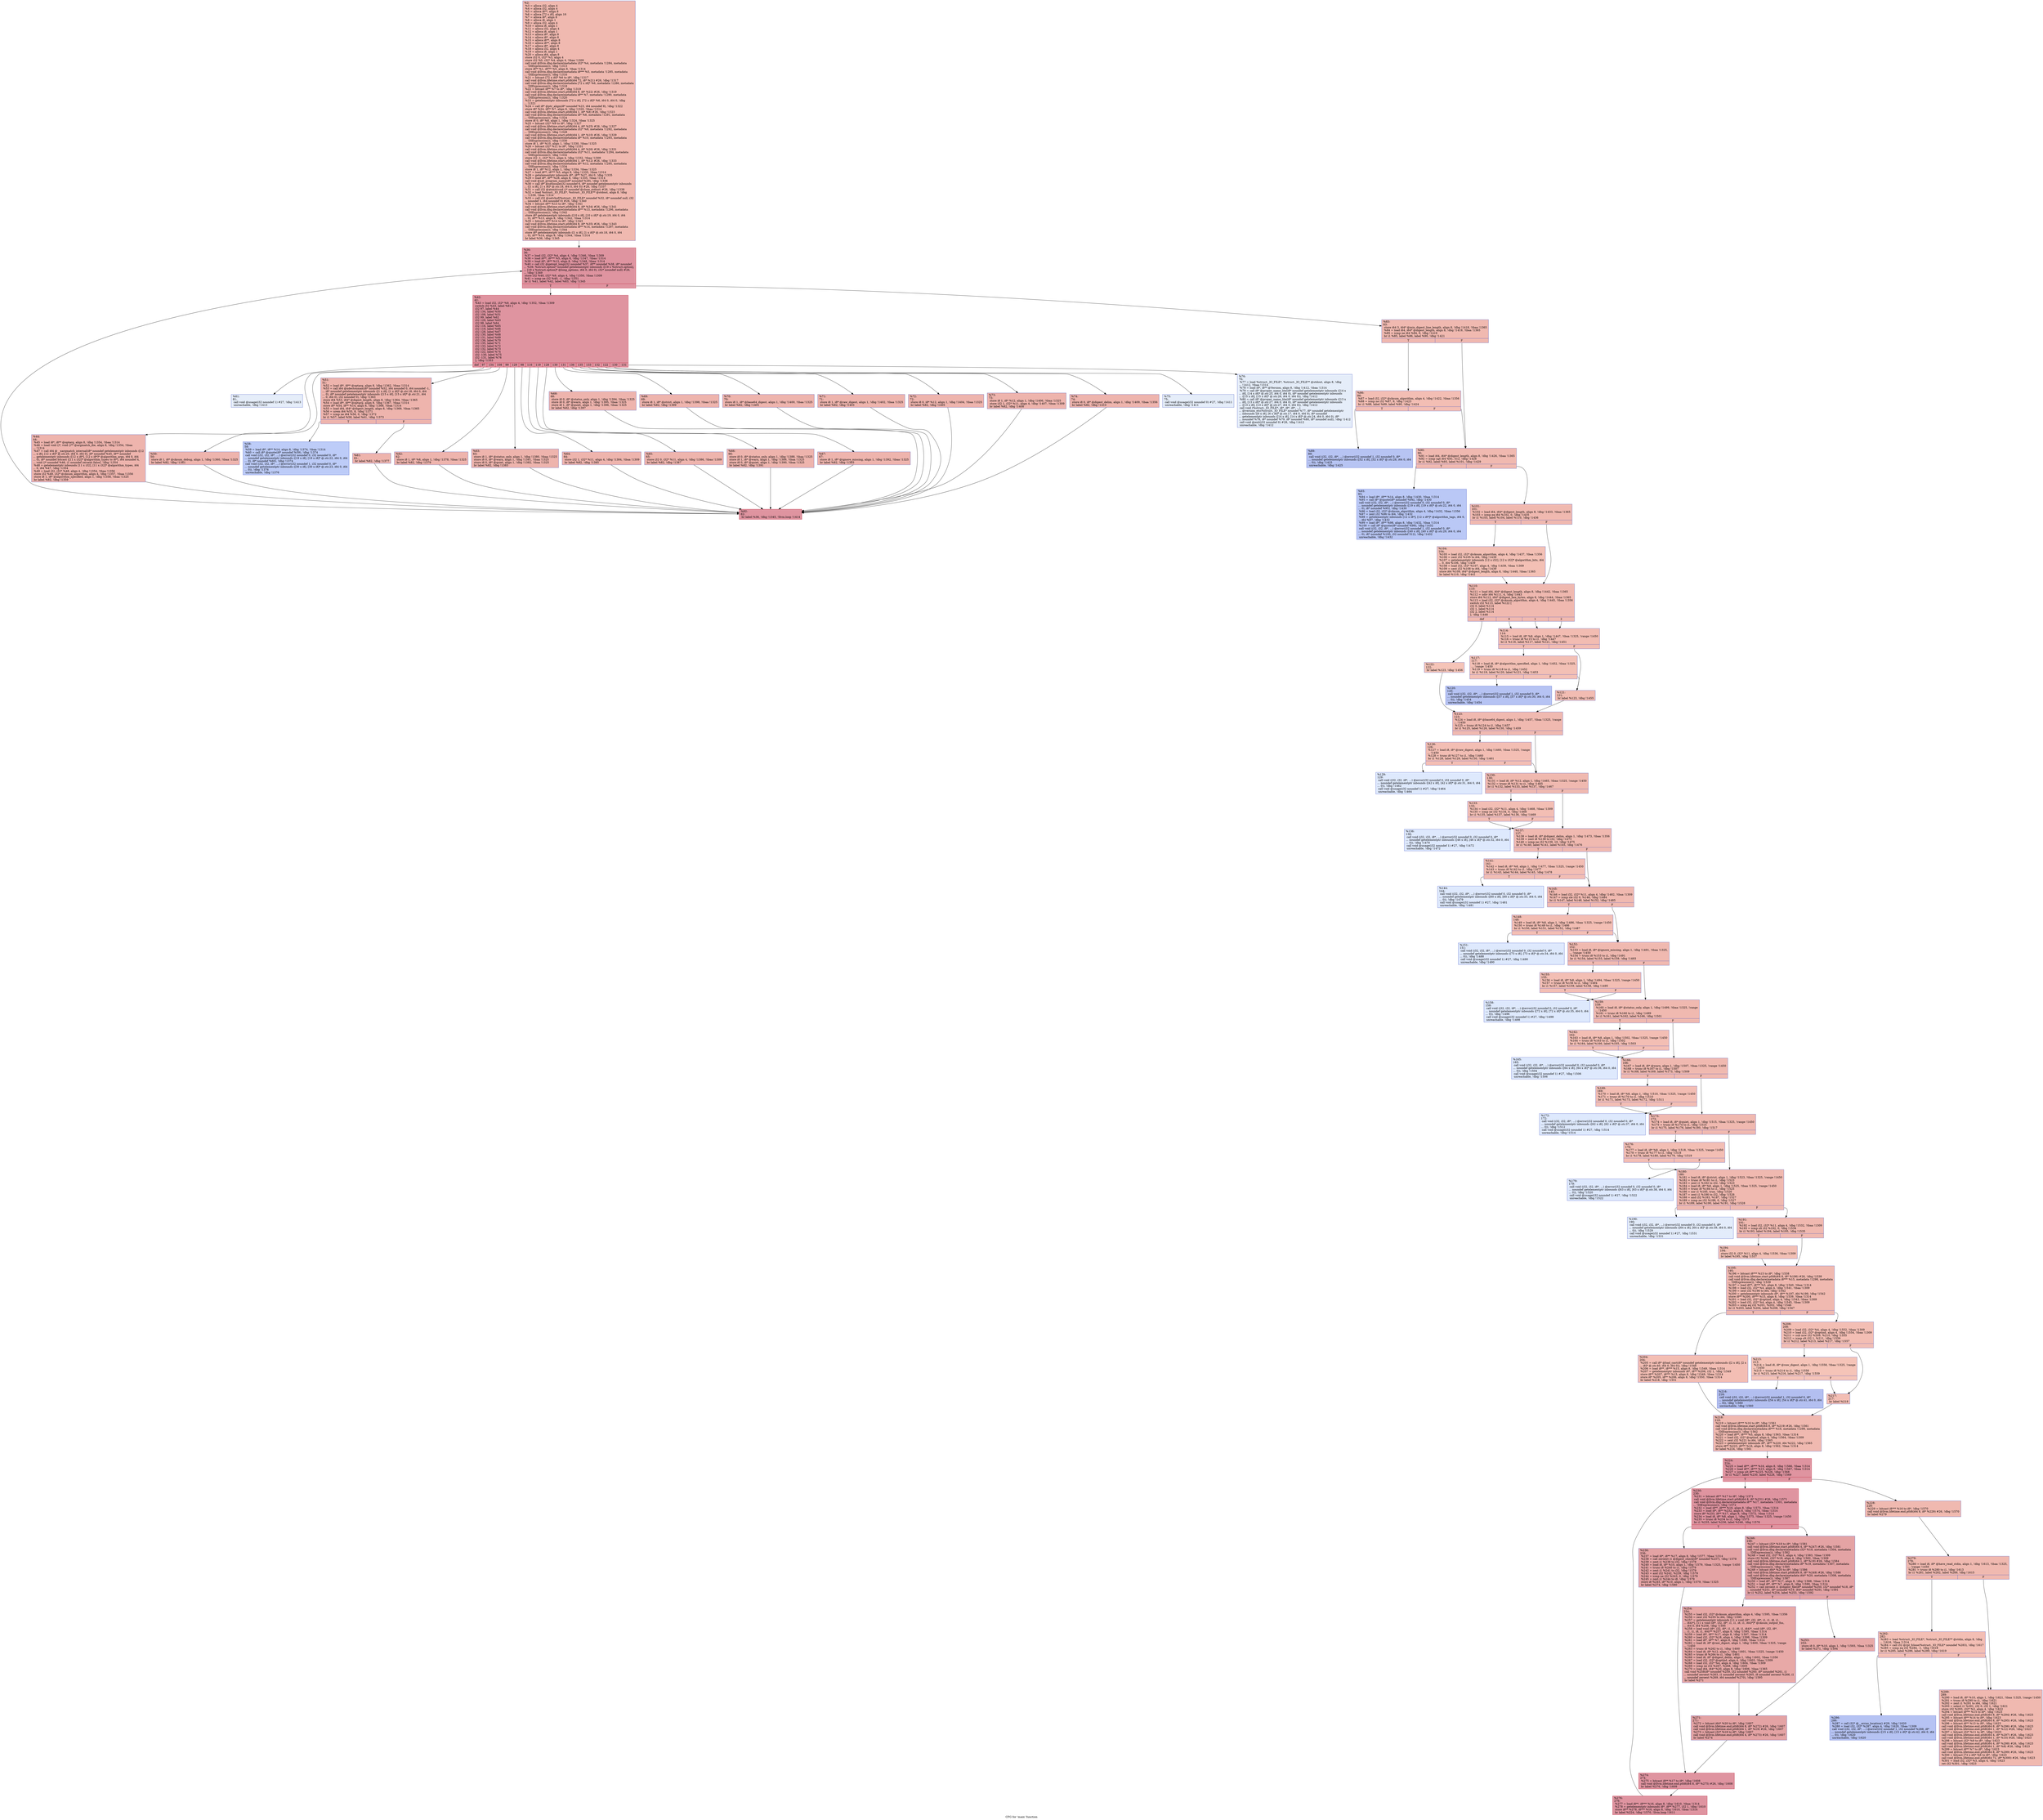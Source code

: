 digraph "CFG for 'main' function" {
	label="CFG for 'main' function";

	Node0x1dcd7b0 [shape=record,color="#3d50c3ff", style=filled, fillcolor="#de614d70",label="{%2:\l  %3 = alloca i32, align 4\l  %4 = alloca i32, align 4\l  %5 = alloca i8**, align 8\l  %6 = alloca [72 x i8], align 16\l  %7 = alloca i8*, align 8\l  %8 = alloca i8, align 1\l  %9 = alloca i32, align 4\l  %10 = alloca i8, align 1\l  %11 = alloca i32, align 4\l  %12 = alloca i8, align 1\l  %13 = alloca i8*, align 8\l  %14 = alloca i8*, align 8\l  %15 = alloca i8**, align 8\l  %16 = alloca i8**, align 8\l  %17 = alloca i8*, align 8\l  %18 = alloca i32, align 4\l  %19 = alloca i8, align 1\l  %20 = alloca i64, align 8\l  store i32 0, i32* %3, align 4\l  store i32 %0, i32* %4, align 4, !tbaa !1309\l  call void @llvm.dbg.declare(metadata i32* %4, metadata !1284, metadata\l... !DIExpression()), !dbg !1313\l  store i8** %1, i8*** %5, align 8, !tbaa !1314\l  call void @llvm.dbg.declare(metadata i8*** %5, metadata !1285, metadata\l... !DIExpression()), !dbg !1316\l  %21 = bitcast [72 x i8]* %6 to i8*, !dbg !1317\l  call void @llvm.lifetime.start.p0i8(i64 72, i8* %21) #26, !dbg !1317\l  call void @llvm.dbg.declare(metadata [72 x i8]* %6, metadata !1286, metadata\l... !DIExpression()), !dbg !1318\l  %22 = bitcast i8** %7 to i8*, !dbg !1319\l  call void @llvm.lifetime.start.p0i8(i64 8, i8* %22) #26, !dbg !1319\l  call void @llvm.dbg.declare(metadata i8** %7, metadata !1290, metadata\l... !DIExpression()), !dbg !1320\l  %23 = getelementptr inbounds [72 x i8], [72 x i8]* %6, i64 0, i64 0, !dbg\l... !1321\l  %24 = call i8* @ptr_align(i8* noundef %23, i64 noundef 8), !dbg !1322\l  store i8* %24, i8** %7, align 8, !dbg !1320, !tbaa !1314\l  call void @llvm.lifetime.start.p0i8(i64 1, i8* %8) #26, !dbg !1323\l  call void @llvm.dbg.declare(metadata i8* %8, metadata !1291, metadata\l... !DIExpression()), !dbg !1324\l  store i8 0, i8* %8, align 1, !dbg !1324, !tbaa !1325\l  %25 = bitcast i32* %9 to i8*, !dbg !1327\l  call void @llvm.lifetime.start.p0i8(i64 4, i8* %25) #26, !dbg !1327\l  call void @llvm.dbg.declare(metadata i32* %9, metadata !1292, metadata\l... !DIExpression()), !dbg !1328\l  call void @llvm.lifetime.start.p0i8(i64 1, i8* %10) #26, !dbg !1329\l  call void @llvm.dbg.declare(metadata i8* %10, metadata !1293, metadata\l... !DIExpression()), !dbg !1330\l  store i8 1, i8* %10, align 1, !dbg !1330, !tbaa !1325\l  %26 = bitcast i32* %11 to i8*, !dbg !1331\l  call void @llvm.lifetime.start.p0i8(i64 4, i8* %26) #26, !dbg !1331\l  call void @llvm.dbg.declare(metadata i32* %11, metadata !1294, metadata\l... !DIExpression()), !dbg !1332\l  store i32 -1, i32* %11, align 4, !dbg !1332, !tbaa !1309\l  call void @llvm.lifetime.start.p0i8(i64 1, i8* %12) #26, !dbg !1333\l  call void @llvm.dbg.declare(metadata i8* %12, metadata !1295, metadata\l... !DIExpression()), !dbg !1334\l  store i8 1, i8* %12, align 1, !dbg !1334, !tbaa !1325\l  %27 = load i8**, i8*** %5, align 8, !dbg !1335, !tbaa !1314\l  %28 = getelementptr inbounds i8*, i8** %27, i64 0, !dbg !1335\l  %29 = load i8*, i8** %28, align 8, !dbg !1335, !tbaa !1314\l  call void @set_program_name(i8* noundef %29), !dbg !1336\l  %30 = call i8* @setlocale(i32 noundef 6, i8* noundef getelementptr inbounds\l... ([1 x i8], [1 x i8]* @.str.18, i64 0, i64 0)) #26, !dbg !1337\l  %31 = call i32 @atexit(void ()* noundef @close_stdout) #26, !dbg !1338\l  %32 = load %struct._IO_FILE*, %struct._IO_FILE** @stdout, align 8, !dbg\l... !1339, !tbaa !1314\l  %33 = call i32 @setvbuf(%struct._IO_FILE* noundef %32, i8* noundef null, i32\l... noundef 1, i64 noundef 0) #26, !dbg !1340\l  %34 = bitcast i8** %13 to i8*, !dbg !1341\l  call void @llvm.lifetime.start.p0i8(i64 8, i8* %34) #26, !dbg !1341\l  call void @llvm.dbg.declare(metadata i8** %13, metadata !1296, metadata\l... !DIExpression()), !dbg !1342\l  store i8* getelementptr inbounds ([10 x i8], [10 x i8]* @.str.19, i64 0, i64\l... 0), i8** %13, align 8, !dbg !1342, !tbaa !1314\l  %35 = bitcast i8** %14 to i8*, !dbg !1343\l  call void @llvm.lifetime.start.p0i8(i64 8, i8* %35) #26, !dbg !1343\l  call void @llvm.dbg.declare(metadata i8** %14, metadata !1297, metadata\l... !DIExpression()), !dbg !1344\l  store i8* getelementptr inbounds ([1 x i8], [1 x i8]* @.str.18, i64 0, i64\l... 0), i8** %14, align 8, !dbg !1344, !tbaa !1314\l  br label %36, !dbg !1345\l}"];
	Node0x1dcd7b0 -> Node0x1dcdac0;
	Node0x1dcdac0 [shape=record,color="#b70d28ff", style=filled, fillcolor="#b70d2870",label="{%36:\l36:                                               \l  %37 = load i32, i32* %4, align 4, !dbg !1346, !tbaa !1309\l  %38 = load i8**, i8*** %5, align 8, !dbg !1347, !tbaa !1314\l  %39 = load i8*, i8** %13, align 8, !dbg !1348, !tbaa !1314\l  %40 = call i32 @getopt_long(i32 noundef %37, i8** noundef %38, i8* noundef\l... %39, %struct.option* noundef getelementptr inbounds ([19 x %struct.option],\l... [19 x %struct.option]* @long_options, i64 0, i64 0), i32* noundef null) #26,\l... !dbg !1349\l  store i32 %40, i32* %9, align 4, !dbg !1350, !tbaa !1309\l  %41 = icmp ne i32 %40, -1, !dbg !1351\l  br i1 %41, label %42, label %83, !dbg !1345\l|{<s0>T|<s1>F}}"];
	Node0x1dcdac0:s0 -> Node0x1dcdb10;
	Node0x1dcdac0:s1 -> Node0x1dce240;
	Node0x1dcdb10 [shape=record,color="#b70d28ff", style=filled, fillcolor="#b70d2870",label="{%42:\l42:                                               \l  %43 = load i32, i32* %9, align 4, !dbg !1352, !tbaa !1309\l  switch i32 %43, label %81 [\l    i32 97, label %44\l    i32 134, label %50\l    i32 108, label %51\l    i32 99, label %62\l    i32 129, label %63\l    i32 98, label %64\l    i32 116, label %65\l    i32 119, label %66\l    i32 128, label %67\l    i32 130, label %68\l    i32 131, label %69\l    i32 136, label %70\l    i32 135, label %71\l    i32 133, label %72\l    i32 132, label %73\l    i32 122, label %74\l    i32 -130, label %75\l    i32 -131, label %76\l  ], !dbg !1353\l|{<s0>def|<s1>97|<s2>134|<s3>108|<s4>99|<s5>129|<s6>98|<s7>116|<s8>119|<s9>128|<s10>130|<s11>131|<s12>136|<s13>135|<s14>133|<s15>132|<s16>122|<s17>-130|<s18>-131}}"];
	Node0x1dcdb10:s0 -> Node0x1dce1a0;
	Node0x1dcdb10:s1 -> Node0x1dcdb60;
	Node0x1dcdb10:s2 -> Node0x1dcdbb0;
	Node0x1dcdb10:s3 -> Node0x1dcdc00;
	Node0x1dcdb10:s4 -> Node0x1dcdcf0;
	Node0x1dcdb10:s5 -> Node0x1dcdd40;
	Node0x1dcdb10:s6 -> Node0x1dcdd90;
	Node0x1dcdb10:s7 -> Node0x1dcdde0;
	Node0x1dcdb10:s8 -> Node0x1dcde30;
	Node0x1dcdb10:s9 -> Node0x1dcde80;
	Node0x1dcdb10:s10 -> Node0x1dcded0;
	Node0x1dcdb10:s11 -> Node0x1dcdf20;
	Node0x1dcdb10:s12 -> Node0x1dcdf70;
	Node0x1dcdb10:s13 -> Node0x1dcdfc0;
	Node0x1dcdb10:s14 -> Node0x1dce010;
	Node0x1dcdb10:s15 -> Node0x1dce060;
	Node0x1dcdb10:s16 -> Node0x1dce0b0;
	Node0x1dcdb10:s17 -> Node0x1dce100;
	Node0x1dcdb10:s18 -> Node0x1dce150;
	Node0x1dcdb60 [shape=record,color="#3d50c3ff", style=filled, fillcolor="#d8564670",label="{%44:\l44:                                               \l  %45 = load i8*, i8** @optarg, align 8, !dbg !1354, !tbaa !1314\l  %46 = load void ()*, void ()** @argmatch_die, align 8, !dbg !1354, !tbaa\l... !1314\l  %47 = call i64 @__xargmatch_internal(i8* noundef getelementptr inbounds ([12\l... x i8], [12 x i8]* @.str.20, i64 0, i64 0), i8* noundef %45, i8** noundef\l... getelementptr inbounds ([12 x i8*], [12 x i8*]* @algorithm_args, i64 0, i64\l... 0), i8* noundef bitcast ([11 x i32]* @algorithm_types to i8*), i64 noundef 4,\l... void ()* noundef %46, i1 noundef zeroext false), !dbg !1354\l  %48 = getelementptr inbounds [11 x i32], [11 x i32]* @algorithm_types, i64\l... 0, i64 %47, !dbg !1354\l  %49 = load i32, i32* %48, align 4, !dbg !1354, !tbaa !1356\l  store i32 %49, i32* @cksum_algorithm, align 4, !dbg !1357, !tbaa !1356\l  store i8 1, i8* @algorithm_specified, align 1, !dbg !1358, !tbaa !1325\l  br label %82, !dbg !1359\l}"];
	Node0x1dcdb60 -> Node0x1dce1f0;
	Node0x1dcdbb0 [shape=record,color="#3d50c3ff", style=filled, fillcolor="#d8564670",label="{%50:\l50:                                               \l  store i8 1, i8* @cksum_debug, align 1, !dbg !1360, !tbaa !1325\l  br label %82, !dbg !1361\l}"];
	Node0x1dcdbb0 -> Node0x1dce1f0;
	Node0x1dcdc00 [shape=record,color="#3d50c3ff", style=filled, fillcolor="#d8564670",label="{%51:\l51:                                               \l  %52 = load i8*, i8** @optarg, align 8, !dbg !1362, !tbaa !1314\l  %53 = call i64 @xdectoumax(i8* noundef %52, i64 noundef 0, i64 noundef -1,\l... i8* noundef getelementptr inbounds ([1 x i8], [1 x i8]* @.str.18, i64 0, i64\l... 0), i8* noundef getelementptr inbounds ([15 x i8], [15 x i8]* @.str.21, i64\l... 0, i64 0), i32 noundef 0), !dbg !1363\l  store i64 %53, i64* @digest_length, align 8, !dbg !1364, !tbaa !1365\l  %54 = load i8*, i8** @optarg, align 8, !dbg !1367, !tbaa !1314\l  store i8* %54, i8** %14, align 8, !dbg !1368, !tbaa !1314\l  %55 = load i64, i64* @digest_length, align 8, !dbg !1369, !tbaa !1365\l  %56 = urem i64 %55, 8, !dbg !1371\l  %57 = icmp ne i64 %56, 0, !dbg !1372\l  br i1 %57, label %58, label %61, !dbg !1373\l|{<s0>T|<s1>F}}"];
	Node0x1dcdc00:s0 -> Node0x1dcdc50;
	Node0x1dcdc00:s1 -> Node0x1dcdca0;
	Node0x1dcdc50 [shape=record,color="#3d50c3ff", style=filled, fillcolor="#6a8bef70",label="{%58:\l58:                                               \l  %59 = load i8*, i8** %14, align 8, !dbg !1374, !tbaa !1314\l  %60 = call i8* @quote(i8* noundef %59), !dbg !1374\l  call void (i32, i32, i8*, ...) @error(i32 noundef 0, i32 noundef 0, i8*\l... noundef getelementptr inbounds ([19 x i8], [19 x i8]* @.str.22, i64 0, i64\l... 0), i8* noundef %60), !dbg !1374\l  call void (i32, i32, i8*, ...) @error(i32 noundef 1, i32 noundef 0, i8*\l... noundef getelementptr inbounds ([30 x i8], [30 x i8]* @.str.23, i64 0, i64\l... 0)), !dbg !1376\l  unreachable, !dbg !1376\l}"];
	Node0x1dcdca0 [shape=record,color="#3d50c3ff", style=filled, fillcolor="#d8564670",label="{%61:\l61:                                               \l  br label %82, !dbg !1377\l}"];
	Node0x1dcdca0 -> Node0x1dce1f0;
	Node0x1dcdcf0 [shape=record,color="#3d50c3ff", style=filled, fillcolor="#d8564670",label="{%62:\l62:                                               \l  store i8 1, i8* %8, align 1, !dbg !1378, !tbaa !1325\l  br label %82, !dbg !1379\l}"];
	Node0x1dcdcf0 -> Node0x1dce1f0;
	Node0x1dcdd40 [shape=record,color="#3d50c3ff", style=filled, fillcolor="#d8564670",label="{%63:\l63:                                               \l  store i8 1, i8* @status_only, align 1, !dbg !1380, !tbaa !1325\l  store i8 0, i8* @warn, align 1, !dbg !1381, !tbaa !1325\l  store i8 0, i8* @quiet, align 1, !dbg !1382, !tbaa !1325\l  br label %82, !dbg !1383\l}"];
	Node0x1dcdd40 -> Node0x1dce1f0;
	Node0x1dcdd90 [shape=record,color="#3d50c3ff", style=filled, fillcolor="#d8564670",label="{%64:\l64:                                               \l  store i32 1, i32* %11, align 4, !dbg !1384, !tbaa !1309\l  br label %82, !dbg !1385\l}"];
	Node0x1dcdd90 -> Node0x1dce1f0;
	Node0x1dcdde0 [shape=record,color="#3d50c3ff", style=filled, fillcolor="#d8564670",label="{%65:\l65:                                               \l  store i32 0, i32* %11, align 4, !dbg !1386, !tbaa !1309\l  br label %82, !dbg !1387\l}"];
	Node0x1dcdde0 -> Node0x1dce1f0;
	Node0x1dcde30 [shape=record,color="#3d50c3ff", style=filled, fillcolor="#d8564670",label="{%66:\l66:                                               \l  store i8 0, i8* @status_only, align 1, !dbg !1388, !tbaa !1325\l  store i8 1, i8* @warn, align 1, !dbg !1389, !tbaa !1325\l  store i8 0, i8* @quiet, align 1, !dbg !1390, !tbaa !1325\l  br label %82, !dbg !1391\l}"];
	Node0x1dcde30 -> Node0x1dce1f0;
	Node0x1dcde80 [shape=record,color="#3d50c3ff", style=filled, fillcolor="#d8564670",label="{%67:\l67:                                               \l  store i8 1, i8* @ignore_missing, align 1, !dbg !1392, !tbaa !1325\l  br label %82, !dbg !1393\l}"];
	Node0x1dcde80 -> Node0x1dce1f0;
	Node0x1dcded0 [shape=record,color="#3d50c3ff", style=filled, fillcolor="#d8564670",label="{%68:\l68:                                               \l  store i8 0, i8* @status_only, align 1, !dbg !1394, !tbaa !1325\l  store i8 0, i8* @warn, align 1, !dbg !1395, !tbaa !1325\l  store i8 1, i8* @quiet, align 1, !dbg !1396, !tbaa !1325\l  br label %82, !dbg !1397\l}"];
	Node0x1dcded0 -> Node0x1dce1f0;
	Node0x1dcdf20 [shape=record,color="#3d50c3ff", style=filled, fillcolor="#d8564670",label="{%69:\l69:                                               \l  store i8 1, i8* @strict, align 1, !dbg !1398, !tbaa !1325\l  br label %82, !dbg !1399\l}"];
	Node0x1dcdf20 -> Node0x1dce1f0;
	Node0x1dcdf70 [shape=record,color="#3d50c3ff", style=filled, fillcolor="#d8564670",label="{%70:\l70:                                               \l  store i8 1, i8* @base64_digest, align 1, !dbg !1400, !tbaa !1325\l  br label %82, !dbg !1401\l}"];
	Node0x1dcdf70 -> Node0x1dce1f0;
	Node0x1dcdfc0 [shape=record,color="#3d50c3ff", style=filled, fillcolor="#d8564670",label="{%71:\l71:                                               \l  store i8 1, i8* @raw_digest, align 1, !dbg !1402, !tbaa !1325\l  br label %82, !dbg !1403\l}"];
	Node0x1dcdfc0 -> Node0x1dce1f0;
	Node0x1dce010 [shape=record,color="#3d50c3ff", style=filled, fillcolor="#d8564670",label="{%72:\l72:                                               \l  store i8 0, i8* %12, align 1, !dbg !1404, !tbaa !1325\l  br label %82, !dbg !1405\l}"];
	Node0x1dce010 -> Node0x1dce1f0;
	Node0x1dce060 [shape=record,color="#3d50c3ff", style=filled, fillcolor="#d8564670",label="{%73:\l73:                                               \l  store i8 1, i8* %12, align 1, !dbg !1406, !tbaa !1325\l  store i32 1, i32* %11, align 4, !dbg !1407, !tbaa !1309\l  br label %82, !dbg !1408\l}"];
	Node0x1dce060 -> Node0x1dce1f0;
	Node0x1dce0b0 [shape=record,color="#3d50c3ff", style=filled, fillcolor="#d8564670",label="{%74:\l74:                                               \l  store i8 0, i8* @digest_delim, align 1, !dbg !1409, !tbaa !1356\l  br label %82, !dbg !1410\l}"];
	Node0x1dce0b0 -> Node0x1dce1f0;
	Node0x1dce100 [shape=record,color="#3d50c3ff", style=filled, fillcolor="#c5d6f270",label="{%75:\l75:                                               \l  call void @usage(i32 noundef 0) #27, !dbg !1411\l  unreachable, !dbg !1411\l}"];
	Node0x1dce150 [shape=record,color="#3d50c3ff", style=filled, fillcolor="#c5d6f270",label="{%76:\l76:                                               \l  %77 = load %struct._IO_FILE*, %struct._IO_FILE** @stdout, align 8, !dbg\l... !1412, !tbaa !1314\l  %78 = load i8*, i8** @Version, align 8, !dbg !1412, !tbaa !1314\l  %79 = call i8* @proper_name_lite(i8* noundef getelementptr inbounds ([14 x\l... i8], [14 x i8]* @.str.25, i64 0, i64 0), i8* noundef getelementptr inbounds\l... ([15 x i8], [15 x i8]* @.str.26, i64 0, i64 0)), !dbg !1412\l  %80 = call i8* @proper_name_lite(i8* noundef getelementptr inbounds ([13 x\l... i8], [13 x i8]* @.str.27, i64 0, i64 0), i8* noundef getelementptr inbounds\l... ([13 x i8], [13 x i8]* @.str.27, i64 0, i64 0)), !dbg !1412\l  call void (%struct._IO_FILE*, i8*, i8*, i8*, ...)\l... @version_etc(%struct._IO_FILE* noundef %77, i8* noundef getelementptr\l... inbounds ([6 x i8], [6 x i8]* @.str.17, i64 0, i64 0), i8* noundef\l... getelementptr inbounds ([14 x i8], [14 x i8]* @.str.24, i64 0, i64 0), i8*\l... noundef %78, i8* noundef %79, i8* noundef %80, i8* noundef null), !dbg !1412\l  call void @exit(i32 noundef 0) #28, !dbg !1412\l  unreachable, !dbg !1412\l}"];
	Node0x1dce1a0 [shape=record,color="#3d50c3ff", style=filled, fillcolor="#c5d6f270",label="{%81:\l81:                                               \l  call void @usage(i32 noundef 1) #27, !dbg !1413\l  unreachable, !dbg !1413\l}"];
	Node0x1dce1f0 [shape=record,color="#b70d28ff", style=filled, fillcolor="#b70d2870",label="{%82:\l82:                                               \l  br label %36, !dbg !1345, !llvm.loop !1414\l}"];
	Node0x1dce1f0 -> Node0x1dcdac0;
	Node0x1dce240 [shape=record,color="#3d50c3ff", style=filled, fillcolor="#de614d70",label="{%83:\l83:                                               \l  store i64 3, i64* @min_digest_line_length, align 8, !dbg !1418, !tbaa !1365\l  %84 = load i64, i64* @digest_length, align 8, !dbg !1419, !tbaa !1365\l  %85 = icmp ne i64 %84, 0, !dbg !1419\l  br i1 %85, label %86, label %90, !dbg !1421\l|{<s0>T|<s1>F}}"];
	Node0x1dce240:s0 -> Node0x1dce290;
	Node0x1dce240:s1 -> Node0x1dce330;
	Node0x1dce290 [shape=record,color="#3d50c3ff", style=filled, fillcolor="#e36c5570",label="{%86:\l86:                                               \l  %87 = load i32, i32* @cksum_algorithm, align 4, !dbg !1422, !tbaa !1356\l  %88 = icmp ne i32 %87, 9, !dbg !1423\l  br i1 %88, label %89, label %90, !dbg !1424\l|{<s0>T|<s1>F}}"];
	Node0x1dce290:s0 -> Node0x1dce2e0;
	Node0x1dce290:s1 -> Node0x1dce330;
	Node0x1dce2e0 [shape=record,color="#3d50c3ff", style=filled, fillcolor="#5b7ae570",label="{%89:\l89:                                               \l  call void (i32, i32, i8*, ...) @error(i32 noundef 1, i32 noundef 0, i8*\l... noundef getelementptr inbounds ([52 x i8], [52 x i8]* @.str.28, i64 0, i64\l... 0)), !dbg !1425\l  unreachable, !dbg !1425\l}"];
	Node0x1dce330 [shape=record,color="#3d50c3ff", style=filled, fillcolor="#de614d70",label="{%90:\l90:                                               \l  %91 = load i64, i64* @digest_length, align 8, !dbg !1426, !tbaa !1365\l  %92 = icmp ugt i64 %91, 512, !dbg !1428\l  br i1 %92, label %93, label %101, !dbg !1429\l|{<s0>T|<s1>F}}"];
	Node0x1dce330:s0 -> Node0x1dce380;
	Node0x1dce330:s1 -> Node0x1dce3d0;
	Node0x1dce380 [shape=record,color="#3d50c3ff", style=filled, fillcolor="#6282ea70",label="{%93:\l93:                                               \l  %94 = load i8*, i8** %14, align 8, !dbg !1430, !tbaa !1314\l  %95 = call i8* @quote(i8* noundef %94), !dbg !1430\l  call void (i32, i32, i8*, ...) @error(i32 noundef 0, i32 noundef 0, i8*\l... noundef getelementptr inbounds ([19 x i8], [19 x i8]* @.str.22, i64 0, i64\l... 0), i8* noundef %95), !dbg !1430\l  %96 = load i32, i32* @cksum_algorithm, align 4, !dbg !1432, !tbaa !1356\l  %97 = zext i32 %96 to i64, !dbg !1432\l  %98 = getelementptr inbounds [12 x i8*], [12 x i8*]* @algorithm_tags, i64 0,\l... i64 %97, !dbg !1432\l  %99 = load i8*, i8** %98, align 8, !dbg !1432, !tbaa !1314\l  %100 = call i8* @quote(i8* noundef %99), !dbg !1432\l  call void (i32, i32, i8*, ...) @error(i32 noundef 1, i32 noundef 0, i8*\l... noundef getelementptr inbounds ([40 x i8], [40 x i8]* @.str.29, i64 0, i64\l... 0), i8* noundef %100, i32 noundef 512), !dbg !1432\l  unreachable, !dbg !1432\l}"];
	Node0x1dce3d0 [shape=record,color="#3d50c3ff", style=filled, fillcolor="#de614d70",label="{%101:\l101:                                              \l  %102 = load i64, i64* @digest_length, align 8, !dbg !1433, !tbaa !1365\l  %103 = icmp eq i64 %102, 0, !dbg !1435\l  br i1 %103, label %104, label %110, !dbg !1436\l|{<s0>T|<s1>F}}"];
	Node0x1dce3d0:s0 -> Node0x1dce420;
	Node0x1dce3d0:s1 -> Node0x1dce470;
	Node0x1dce420 [shape=record,color="#3d50c3ff", style=filled, fillcolor="#e5705870",label="{%104:\l104:                                              \l  %105 = load i32, i32* @cksum_algorithm, align 4, !dbg !1437, !tbaa !1356\l  %106 = zext i32 %105 to i64, !dbg !1439\l  %107 = getelementptr inbounds [12 x i32], [12 x i32]* @algorithm_bits, i64\l... 0, i64 %106, !dbg !1439\l  %108 = load i32, i32* %107, align 4, !dbg !1439, !tbaa !1309\l  %109 = sext i32 %108 to i64, !dbg !1439\l  store i64 %109, i64* @digest_length, align 8, !dbg !1440, !tbaa !1365\l  br label %110, !dbg !1441\l}"];
	Node0x1dce420 -> Node0x1dce470;
	Node0x1dce470 [shape=record,color="#3d50c3ff", style=filled, fillcolor="#de614d70",label="{%110:\l110:                                              \l  %111 = load i64, i64* @digest_length, align 8, !dbg !1442, !tbaa !1365\l  %112 = udiv i64 %111, 4, !dbg !1443\l  store i64 %112, i64* @digest_hex_bytes, align 8, !dbg !1444, !tbaa !1365\l  %113 = load i32, i32* @cksum_algorithm, align 4, !dbg !1445, !tbaa !1356\l  switch i32 %113, label %122 [\l    i32 0, label %114\l    i32 1, label %114\l    i32 2, label %114\l  ], !dbg !1446\l|{<s0>def|<s1>0|<s2>1|<s3>2}}"];
	Node0x1dce470:s0 -> Node0x1dce600;
	Node0x1dce470:s1 -> Node0x1dce4c0;
	Node0x1dce470:s2 -> Node0x1dce4c0;
	Node0x1dce470:s3 -> Node0x1dce4c0;
	Node0x1dce4c0 [shape=record,color="#3d50c3ff", style=filled, fillcolor="#e1675170",label="{%114:\l114:                                              \l  %115 = load i8, i8* %8, align 1, !dbg !1447, !tbaa !1325, !range !1450\l  %116 = trunc i8 %115 to i1, !dbg !1447\l  br i1 %116, label %117, label %121, !dbg !1451\l|{<s0>T|<s1>F}}"];
	Node0x1dce4c0:s0 -> Node0x1dce510;
	Node0x1dce4c0:s1 -> Node0x1dce5b0;
	Node0x1dce510 [shape=record,color="#3d50c3ff", style=filled, fillcolor="#e5705870",label="{%117:\l117:                                              \l  %118 = load i8, i8* @algorithm_specified, align 1, !dbg !1452, !tbaa !1325,\l... !range !1450\l  %119 = trunc i8 %118 to i1, !dbg !1452\l  br i1 %119, label %120, label %121, !dbg !1453\l|{<s0>T|<s1>F}}"];
	Node0x1dce510:s0 -> Node0x1dce560;
	Node0x1dce510:s1 -> Node0x1dce5b0;
	Node0x1dce560 [shape=record,color="#3d50c3ff", style=filled, fillcolor="#5977e370",label="{%120:\l120:                                              \l  call void (i32, i32, i8*, ...) @error(i32 noundef 1, i32 noundef 0, i8*\l... noundef getelementptr inbounds ([57 x i8], [57 x i8]* @.str.30, i64 0, i64\l... 0)), !dbg !1454\l  unreachable, !dbg !1454\l}"];
	Node0x1dce5b0 [shape=record,color="#3d50c3ff", style=filled, fillcolor="#e1675170",label="{%121:\l121:                                              \l  br label %123, !dbg !1455\l}"];
	Node0x1dce5b0 -> Node0x1dce650;
	Node0x1dce600 [shape=record,color="#3d50c3ff", style=filled, fillcolor="#e97a5f70",label="{%122:\l122:                                              \l  br label %123, !dbg !1456\l}"];
	Node0x1dce600 -> Node0x1dce650;
	Node0x1dce650 [shape=record,color="#3d50c3ff", style=filled, fillcolor="#de614d70",label="{%123:\l123:                                              \l  %124 = load i8, i8* @base64_digest, align 1, !dbg !1457, !tbaa !1325, !range\l... !1450\l  %125 = trunc i8 %124 to i1, !dbg !1457\l  br i1 %125, label %126, label %130, !dbg !1459\l|{<s0>T|<s1>F}}"];
	Node0x1dce650:s0 -> Node0x1dce6a0;
	Node0x1dce650:s1 -> Node0x1dce740;
	Node0x1dce6a0 [shape=record,color="#3d50c3ff", style=filled, fillcolor="#e36c5570",label="{%126:\l126:                                              \l  %127 = load i8, i8* @raw_digest, align 1, !dbg !1460, !tbaa !1325, !range\l... !1450\l  %128 = trunc i8 %127 to i1, !dbg !1460\l  br i1 %128, label %129, label %130, !dbg !1461\l|{<s0>T|<s1>F}}"];
	Node0x1dce6a0:s0 -> Node0x1dce6f0;
	Node0x1dce6a0:s1 -> Node0x1dce740;
	Node0x1dce6f0 [shape=record,color="#3d50c3ff", style=filled, fillcolor="#b5cdfa70",label="{%129:\l129:                                              \l  call void (i32, i32, i8*, ...) @error(i32 noundef 0, i32 noundef 0, i8*\l... noundef getelementptr inbounds ([42 x i8], [42 x i8]* @.str.31, i64 0, i64\l... 0)), !dbg !1462\l  call void @usage(i32 noundef 1) #27, !dbg !1464\l  unreachable, !dbg !1464\l}"];
	Node0x1dce740 [shape=record,color="#3d50c3ff", style=filled, fillcolor="#de614d70",label="{%130:\l130:                                              \l  %131 = load i8, i8* %12, align 1, !dbg !1465, !tbaa !1325, !range !1450\l  %132 = trunc i8 %131 to i1, !dbg !1465\l  br i1 %132, label %133, label %137, !dbg !1467\l|{<s0>T|<s1>F}}"];
	Node0x1dce740:s0 -> Node0x1dce790;
	Node0x1dce740:s1 -> Node0x1dce830;
	Node0x1dce790 [shape=record,color="#3d50c3ff", style=filled, fillcolor="#e36c5570",label="{%133:\l133:                                              \l  %134 = load i32, i32* %11, align 4, !dbg !1468, !tbaa !1309\l  %135 = icmp ne i32 %134, 0, !dbg !1468\l  br i1 %135, label %137, label %136, !dbg !1469\l|{<s0>T|<s1>F}}"];
	Node0x1dce790:s0 -> Node0x1dce830;
	Node0x1dce790:s1 -> Node0x1dce7e0;
	Node0x1dce7e0 [shape=record,color="#3d50c3ff", style=filled, fillcolor="#b5cdfa70",label="{%136:\l136:                                              \l  call void (i32, i32, i8*, ...) @error(i32 noundef 0, i32 noundef 0, i8*\l... noundef getelementptr inbounds ([46 x i8], [46 x i8]* @.str.32, i64 0, i64\l... 0)), !dbg !1470\l  call void @usage(i32 noundef 1) #27, !dbg !1472\l  unreachable, !dbg !1472\l}"];
	Node0x1dce830 [shape=record,color="#3d50c3ff", style=filled, fillcolor="#de614d70",label="{%137:\l137:                                              \l  %138 = load i8, i8* @digest_delim, align 1, !dbg !1473, !tbaa !1356\l  %139 = zext i8 %138 to i32, !dbg !1473\l  %140 = icmp ne i32 %139, 10, !dbg !1475\l  br i1 %140, label %141, label %145, !dbg !1476\l|{<s0>T|<s1>F}}"];
	Node0x1dce830:s0 -> Node0x1dce880;
	Node0x1dce830:s1 -> Node0x1dce920;
	Node0x1dce880 [shape=record,color="#3d50c3ff", style=filled, fillcolor="#e36c5570",label="{%141:\l141:                                              \l  %142 = load i8, i8* %8, align 1, !dbg !1477, !tbaa !1325, !range !1450\l  %143 = trunc i8 %142 to i1, !dbg !1477\l  br i1 %143, label %144, label %145, !dbg !1478\l|{<s0>T|<s1>F}}"];
	Node0x1dce880:s0 -> Node0x1dce8d0;
	Node0x1dce880:s1 -> Node0x1dce920;
	Node0x1dce8d0 [shape=record,color="#3d50c3ff", style=filled, fillcolor="#b5cdfa70",label="{%144:\l144:                                              \l  call void (i32, i32, i8*, ...) @error(i32 noundef 0, i32 noundef 0, i8*\l... noundef getelementptr inbounds ([60 x i8], [60 x i8]* @.str.33, i64 0, i64\l... 0)), !dbg !1479\l  call void @usage(i32 noundef 1) #27, !dbg !1481\l  unreachable, !dbg !1481\l}"];
	Node0x1dce920 [shape=record,color="#3d50c3ff", style=filled, fillcolor="#de614d70",label="{%145:\l145:                                              \l  %146 = load i32, i32* %11, align 4, !dbg !1482, !tbaa !1309\l  %147 = icmp sle i32 0, %146, !dbg !1484\l  br i1 %147, label %148, label %152, !dbg !1485\l|{<s0>T|<s1>F}}"];
	Node0x1dce920:s0 -> Node0x1dce970;
	Node0x1dce920:s1 -> Node0x1dcea10;
	Node0x1dce970 [shape=record,color="#3d50c3ff", style=filled, fillcolor="#e36c5570",label="{%148:\l148:                                              \l  %149 = load i8, i8* %8, align 1, !dbg !1486, !tbaa !1325, !range !1450\l  %150 = trunc i8 %149 to i1, !dbg !1486\l  br i1 %150, label %151, label %152, !dbg !1487\l|{<s0>T|<s1>F}}"];
	Node0x1dce970:s0 -> Node0x1dce9c0;
	Node0x1dce970:s1 -> Node0x1dcea10;
	Node0x1dce9c0 [shape=record,color="#3d50c3ff", style=filled, fillcolor="#b5cdfa70",label="{%151:\l151:                                              \l  call void (i32, i32, i8*, ...) @error(i32 noundef 0, i32 noundef 0, i8*\l... noundef getelementptr inbounds ([73 x i8], [73 x i8]* @.str.34, i64 0, i64\l... 0)), !dbg !1488\l  call void @usage(i32 noundef 1) #27, !dbg !1490\l  unreachable, !dbg !1490\l}"];
	Node0x1dcea10 [shape=record,color="#3d50c3ff", style=filled, fillcolor="#de614d70",label="{%152:\l152:                                              \l  %153 = load i8, i8* @ignore_missing, align 1, !dbg !1491, !tbaa !1325,\l... !range !1450\l  %154 = trunc i8 %153 to i1, !dbg !1491\l  br i1 %154, label %155, label %159, !dbg !1493\l|{<s0>T|<s1>F}}"];
	Node0x1dcea10:s0 -> Node0x1dcea60;
	Node0x1dcea10:s1 -> Node0x1dceb00;
	Node0x1dcea60 [shape=record,color="#3d50c3ff", style=filled, fillcolor="#e36c5570",label="{%155:\l155:                                              \l  %156 = load i8, i8* %8, align 1, !dbg !1494, !tbaa !1325, !range !1450\l  %157 = trunc i8 %156 to i1, !dbg !1494\l  br i1 %157, label %159, label %158, !dbg !1495\l|{<s0>T|<s1>F}}"];
	Node0x1dcea60:s0 -> Node0x1dceb00;
	Node0x1dcea60:s1 -> Node0x1dceab0;
	Node0x1dceab0 [shape=record,color="#3d50c3ff", style=filled, fillcolor="#b5cdfa70",label="{%158:\l158:                                              \l  call void (i32, i32, i8*, ...) @error(i32 noundef 0, i32 noundef 0, i8*\l... noundef getelementptr inbounds ([72 x i8], [72 x i8]* @.str.35, i64 0, i64\l... 0)), !dbg !1496\l  call void @usage(i32 noundef 1) #27, !dbg !1498\l  unreachable, !dbg !1498\l}"];
	Node0x1dceb00 [shape=record,color="#3d50c3ff", style=filled, fillcolor="#de614d70",label="{%159:\l159:                                              \l  %160 = load i8, i8* @status_only, align 1, !dbg !1499, !tbaa !1325, !range\l... !1450\l  %161 = trunc i8 %160 to i1, !dbg !1499\l  br i1 %161, label %162, label %166, !dbg !1501\l|{<s0>T|<s1>F}}"];
	Node0x1dceb00:s0 -> Node0x1dceb50;
	Node0x1dceb00:s1 -> Node0x1dcebf0;
	Node0x1dceb50 [shape=record,color="#3d50c3ff", style=filled, fillcolor="#e36c5570",label="{%162:\l162:                                              \l  %163 = load i8, i8* %8, align 1, !dbg !1502, !tbaa !1325, !range !1450\l  %164 = trunc i8 %163 to i1, !dbg !1502\l  br i1 %164, label %166, label %165, !dbg !1503\l|{<s0>T|<s1>F}}"];
	Node0x1dceb50:s0 -> Node0x1dcebf0;
	Node0x1dceb50:s1 -> Node0x1dceba0;
	Node0x1dceba0 [shape=record,color="#3d50c3ff", style=filled, fillcolor="#b5cdfa70",label="{%165:\l165:                                              \l  call void (i32, i32, i8*, ...) @error(i32 noundef 0, i32 noundef 0, i8*\l... noundef getelementptr inbounds ([64 x i8], [64 x i8]* @.str.36, i64 0, i64\l... 0)), !dbg !1504\l  call void @usage(i32 noundef 1) #27, !dbg !1506\l  unreachable, !dbg !1506\l}"];
	Node0x1dcebf0 [shape=record,color="#3d50c3ff", style=filled, fillcolor="#de614d70",label="{%166:\l166:                                              \l  %167 = load i8, i8* @warn, align 1, !dbg !1507, !tbaa !1325, !range !1450\l  %168 = trunc i8 %167 to i1, !dbg !1507\l  br i1 %168, label %169, label %173, !dbg !1509\l|{<s0>T|<s1>F}}"];
	Node0x1dcebf0:s0 -> Node0x1dcec40;
	Node0x1dcebf0:s1 -> Node0x1dcece0;
	Node0x1dcec40 [shape=record,color="#3d50c3ff", style=filled, fillcolor="#e36c5570",label="{%169:\l169:                                              \l  %170 = load i8, i8* %8, align 1, !dbg !1510, !tbaa !1325, !range !1450\l  %171 = trunc i8 %170 to i1, !dbg !1510\l  br i1 %171, label %173, label %172, !dbg !1511\l|{<s0>T|<s1>F}}"];
	Node0x1dcec40:s0 -> Node0x1dcece0;
	Node0x1dcec40:s1 -> Node0x1dcec90;
	Node0x1dcec90 [shape=record,color="#3d50c3ff", style=filled, fillcolor="#b5cdfa70",label="{%172:\l172:                                              \l  call void (i32, i32, i8*, ...) @error(i32 noundef 0, i32 noundef 0, i8*\l... noundef getelementptr inbounds ([62 x i8], [62 x i8]* @.str.37, i64 0, i64\l... 0)), !dbg !1512\l  call void @usage(i32 noundef 1) #27, !dbg !1514\l  unreachable, !dbg !1514\l}"];
	Node0x1dcece0 [shape=record,color="#3d50c3ff", style=filled, fillcolor="#de614d70",label="{%173:\l173:                                              \l  %174 = load i8, i8* @quiet, align 1, !dbg !1515, !tbaa !1325, !range !1450\l  %175 = trunc i8 %174 to i1, !dbg !1515\l  br i1 %175, label %176, label %180, !dbg !1517\l|{<s0>T|<s1>F}}"];
	Node0x1dcece0:s0 -> Node0x1dced30;
	Node0x1dcece0:s1 -> Node0x1dcedd0;
	Node0x1dced30 [shape=record,color="#3d50c3ff", style=filled, fillcolor="#e36c5570",label="{%176:\l176:                                              \l  %177 = load i8, i8* %8, align 1, !dbg !1518, !tbaa !1325, !range !1450\l  %178 = trunc i8 %177 to i1, !dbg !1518\l  br i1 %178, label %180, label %179, !dbg !1519\l|{<s0>T|<s1>F}}"];
	Node0x1dced30:s0 -> Node0x1dcedd0;
	Node0x1dced30:s1 -> Node0x1dced80;
	Node0x1dced80 [shape=record,color="#3d50c3ff", style=filled, fillcolor="#b5cdfa70",label="{%179:\l179:                                              \l  call void (i32, i32, i8*, ...) @error(i32 noundef 0, i32 noundef 0, i8*\l... noundef getelementptr inbounds ([63 x i8], [63 x i8]* @.str.38, i64 0, i64\l... 0)), !dbg !1520\l  call void @usage(i32 noundef 1) #27, !dbg !1522\l  unreachable, !dbg !1522\l}"];
	Node0x1dcedd0 [shape=record,color="#3d50c3ff", style=filled, fillcolor="#de614d70",label="{%180:\l180:                                              \l  %181 = load i8, i8* @strict, align 1, !dbg !1523, !tbaa !1325, !range !1450\l  %182 = trunc i8 %181 to i1, !dbg !1523\l  %183 = zext i1 %182 to i32, !dbg !1523\l  %184 = load i8, i8* %8, align 1, !dbg !1525, !tbaa !1325, !range !1450\l  %185 = trunc i8 %184 to i1, !dbg !1525\l  %186 = xor i1 %185, true, !dbg !1526\l  %187 = zext i1 %186 to i32, !dbg !1526\l  %188 = and i32 %183, %187, !dbg !1527\l  %189 = icmp ne i32 %188, 0, !dbg !1527\l  br i1 %189, label %190, label %191, !dbg !1528\l|{<s0>T|<s1>F}}"];
	Node0x1dcedd0:s0 -> Node0x1dcee20;
	Node0x1dcedd0:s1 -> Node0x1dcee70;
	Node0x1dcee20 [shape=record,color="#3d50c3ff", style=filled, fillcolor="#bfd3f670",label="{%190:\l190:                                              \l  call void (i32, i32, i8*, ...) @error(i32 noundef 0, i32 noundef 0, i8*\l... noundef getelementptr inbounds ([64 x i8], [64 x i8]* @.str.39, i64 0, i64\l... 0)), !dbg !1529\l  call void @usage(i32 noundef 1) #27, !dbg !1531\l  unreachable, !dbg !1531\l}"];
	Node0x1dcee70 [shape=record,color="#3d50c3ff", style=filled, fillcolor="#de614d70",label="{%191:\l191:                                              \l  %192 = load i32, i32* %11, align 4, !dbg !1532, !tbaa !1309\l  %193 = icmp slt i32 %192, 0, !dbg !1534\l  br i1 %193, label %194, label %195, !dbg !1535\l|{<s0>T|<s1>F}}"];
	Node0x1dcee70:s0 -> Node0x1dceec0;
	Node0x1dcee70:s1 -> Node0x1dcef10;
	Node0x1dceec0 [shape=record,color="#3d50c3ff", style=filled, fillcolor="#e5705870",label="{%194:\l194:                                              \l  store i32 0, i32* %11, align 4, !dbg !1536, !tbaa !1309\l  br label %195, !dbg !1537\l}"];
	Node0x1dceec0 -> Node0x1dcef10;
	Node0x1dcef10 [shape=record,color="#3d50c3ff", style=filled, fillcolor="#de614d70",label="{%195:\l195:                                              \l  %196 = bitcast i8*** %15 to i8*, !dbg !1538\l  call void @llvm.lifetime.start.p0i8(i64 8, i8* %196) #26, !dbg !1538\l  call void @llvm.dbg.declare(metadata i8*** %15, metadata !1298, metadata\l... !DIExpression()), !dbg !1539\l  %197 = load i8**, i8*** %5, align 8, !dbg !1540, !tbaa !1314\l  %198 = load i32, i32* %4, align 4, !dbg !1541, !tbaa !1309\l  %199 = sext i32 %198 to i64, !dbg !1542\l  %200 = getelementptr inbounds i8*, i8** %197, i64 %199, !dbg !1542\l  store i8** %200, i8*** %15, align 8, !dbg !1539, !tbaa !1314\l  %201 = load i32, i32* @optind, align 4, !dbg !1543, !tbaa !1309\l  %202 = load i32, i32* %4, align 4, !dbg !1545, !tbaa !1309\l  %203 = icmp eq i32 %201, %202, !dbg !1546\l  br i1 %203, label %204, label %208, !dbg !1547\l|{<s0>T|<s1>F}}"];
	Node0x1dcef10:s0 -> Node0x1dcef60;
	Node0x1dcef10:s1 -> Node0x1dcefb0;
	Node0x1dcef60 [shape=record,color="#3d50c3ff", style=filled, fillcolor="#e36c5570",label="{%204:\l204:                                              \l  %205 = call i8* @bad_cast(i8* noundef getelementptr inbounds ([2 x i8], [2 x\l... i8]* @.str.40, i64 0, i64 0)), !dbg !1548\l  %206 = load i8**, i8*** %15, align 8, !dbg !1549, !tbaa !1314\l  %207 = getelementptr inbounds i8*, i8** %206, i32 1, !dbg !1549\l  store i8** %207, i8*** %15, align 8, !dbg !1549, !tbaa !1314\l  store i8* %205, i8** %206, align 8, !dbg !1550, !tbaa !1314\l  br label %218, !dbg !1551\l}"];
	Node0x1dcef60 -> Node0x1dcf0f0;
	Node0x1dcefb0 [shape=record,color="#3d50c3ff", style=filled, fillcolor="#e36c5570",label="{%208:\l208:                                              \l  %209 = load i32, i32* %4, align 4, !dbg !1552, !tbaa !1309\l  %210 = load i32, i32* @optind, align 4, !dbg !1554, !tbaa !1309\l  %211 = sub nsw i32 %209, %210, !dbg !1555\l  %212 = icmp slt i32 1, %211, !dbg !1556\l  br i1 %212, label %213, label %217, !dbg !1557\l|{<s0>T|<s1>F}}"];
	Node0x1dcefb0:s0 -> Node0x1dcf000;
	Node0x1dcefb0:s1 -> Node0x1dcf0a0;
	Node0x1dcf000 [shape=record,color="#3d50c3ff", style=filled, fillcolor="#e97a5f70",label="{%213:\l213:                                              \l  %214 = load i8, i8* @raw_digest, align 1, !dbg !1558, !tbaa !1325, !range\l... !1450\l  %215 = trunc i8 %214 to i1, !dbg !1558\l  br i1 %215, label %216, label %217, !dbg !1559\l|{<s0>T|<s1>F}}"];
	Node0x1dcf000:s0 -> Node0x1dcf050;
	Node0x1dcf000:s1 -> Node0x1dcf0a0;
	Node0x1dcf050 [shape=record,color="#3d50c3ff", style=filled, fillcolor="#536edd70",label="{%216:\l216:                                              \l  call void (i32, i32, i8*, ...) @error(i32 noundef 1, i32 noundef 0, i8*\l... noundef getelementptr inbounds ([54 x i8], [54 x i8]* @.str.41, i64 0, i64\l... 0)), !dbg !1560\l  unreachable, !dbg !1560\l}"];
	Node0x1dcf0a0 [shape=record,color="#3d50c3ff", style=filled, fillcolor="#e36c5570",label="{%217:\l217:                                              \l  br label %218\l}"];
	Node0x1dcf0a0 -> Node0x1dcf0f0;
	Node0x1dcf0f0 [shape=record,color="#3d50c3ff", style=filled, fillcolor="#de614d70",label="{%218:\l218:                                              \l  %219 = bitcast i8*** %16 to i8*, !dbg !1561\l  call void @llvm.lifetime.start.p0i8(i64 8, i8* %219) #26, !dbg !1561\l  call void @llvm.dbg.declare(metadata i8*** %16, metadata !1299, metadata\l... !DIExpression()), !dbg !1562\l  %220 = load i8**, i8*** %5, align 8, !dbg !1563, !tbaa !1314\l  %221 = load i32, i32* @optind, align 4, !dbg !1564, !tbaa !1309\l  %222 = sext i32 %221 to i64, !dbg !1565\l  %223 = getelementptr inbounds i8*, i8** %220, i64 %222, !dbg !1565\l  store i8** %223, i8*** %16, align 8, !dbg !1562, !tbaa !1314\l  br label %224, !dbg !1561\l}"];
	Node0x1dcf0f0 -> Node0x1dcf140;
	Node0x1dcf140 [shape=record,color="#b70d28ff", style=filled, fillcolor="#b70d2870",label="{%224:\l224:                                              \l  %225 = load i8**, i8*** %16, align 8, !dbg !1566, !tbaa !1314\l  %226 = load i8**, i8*** %15, align 8, !dbg !1567, !tbaa !1314\l  %227 = icmp ult i8** %225, %226, !dbg !1568\l  br i1 %227, label %230, label %228, !dbg !1569\l|{<s0>T|<s1>F}}"];
	Node0x1dcf140:s0 -> Node0x1dcf1e0;
	Node0x1dcf140:s1 -> Node0x1dcf190;
	Node0x1dcf190 [shape=record,color="#3d50c3ff", style=filled, fillcolor="#de614d70",label="{%228:\l228:                                              \l  %229 = bitcast i8*** %16 to i8*, !dbg !1570\l  call void @llvm.lifetime.end.p0i8(i64 8, i8* %229) #26, !dbg !1570\l  br label %279\l}"];
	Node0x1dcf190 -> Node0x1dcf460;
	Node0x1dcf1e0 [shape=record,color="#b70d28ff", style=filled, fillcolor="#b70d2870",label="{%230:\l230:                                              \l  %231 = bitcast i8** %17 to i8*, !dbg !1571\l  call void @llvm.lifetime.start.p0i8(i64 8, i8* %231) #26, !dbg !1571\l  call void @llvm.dbg.declare(metadata i8** %17, metadata !1301, metadata\l... !DIExpression()), !dbg !1572\l  %232 = load i8**, i8*** %16, align 8, !dbg !1573, !tbaa !1314\l  %233 = load i8*, i8** %232, align 8, !dbg !1574, !tbaa !1314\l  store i8* %233, i8** %17, align 8, !dbg !1572, !tbaa !1314\l  %234 = load i8, i8* %8, align 1, !dbg !1575, !tbaa !1325, !range !1450\l  %235 = trunc i8 %234 to i1, !dbg !1575\l  br i1 %235, label %236, label %246, !dbg !1576\l|{<s0>T|<s1>F}}"];
	Node0x1dcf1e0:s0 -> Node0x1dcf230;
	Node0x1dcf1e0:s1 -> Node0x1dcf280;
	Node0x1dcf230 [shape=record,color="#3d50c3ff", style=filled, fillcolor="#c32e3170",label="{%236:\l236:                                              \l  %237 = load i8*, i8** %17, align 8, !dbg !1577, !tbaa !1314\l  %238 = call zeroext i1 @digest_check(i8* noundef %237), !dbg !1578\l  %239 = zext i1 %238 to i32, !dbg !1578\l  %240 = load i8, i8* %10, align 1, !dbg !1579, !tbaa !1325, !range !1450\l  %241 = trunc i8 %240 to i1, !dbg !1579\l  %242 = zext i1 %241 to i32, !dbg !1579\l  %243 = and i32 %242, %239, !dbg !1579\l  %244 = icmp ne i32 %243, 0, !dbg !1579\l  %245 = zext i1 %244 to i8, !dbg !1579\l  store i8 %245, i8* %10, align 1, !dbg !1579, !tbaa !1325\l  br label %274, !dbg !1580\l}"];
	Node0x1dcf230 -> Node0x1dcf3c0;
	Node0x1dcf280 [shape=record,color="#3d50c3ff", style=filled, fillcolor="#c32e3170",label="{%246:\l246:                                              \l  %247 = bitcast i32* %18 to i8*, !dbg !1581\l  call void @llvm.lifetime.start.p0i8(i64 4, i8* %247) #26, !dbg !1581\l  call void @llvm.dbg.declare(metadata i32* %18, metadata !1304, metadata\l... !DIExpression()), !dbg !1582\l  %248 = load i32, i32* %11, align 4, !dbg !1583, !tbaa !1309\l  store i32 %248, i32* %18, align 4, !dbg !1582, !tbaa !1309\l  call void @llvm.lifetime.start.p0i8(i64 1, i8* %19) #26, !dbg !1584\l  call void @llvm.dbg.declare(metadata i8* %19, metadata !1307, metadata\l... !DIExpression()), !dbg !1585\l  %249 = bitcast i64* %20 to i8*, !dbg !1586\l  call void @llvm.lifetime.start.p0i8(i64 8, i8* %249) #26, !dbg !1586\l  call void @llvm.dbg.declare(metadata i64* %20, metadata !1308, metadata\l... !DIExpression()), !dbg !1587\l  %250 = load i8*, i8** %17, align 8, !dbg !1588, !tbaa !1314\l  %251 = load i8*, i8** %7, align 8, !dbg !1590, !tbaa !1314\l  %252 = call zeroext i1 @digest_file(i8* noundef %250, i32* noundef %18, i8*\l... noundef %251, i8* noundef %19, i64* noundef %20), !dbg !1591\l  br i1 %252, label %254, label %253, !dbg !1592\l|{<s0>T|<s1>F}}"];
	Node0x1dcf280:s0 -> Node0x1dcf320;
	Node0x1dcf280:s1 -> Node0x1dcf2d0;
	Node0x1dcf2d0 [shape=record,color="#3d50c3ff", style=filled, fillcolor="#ca3b3770",label="{%253:\l253:                                              \l  store i8 0, i8* %10, align 1, !dbg !1593, !tbaa !1325\l  br label %271, !dbg !1594\l}"];
	Node0x1dcf2d0 -> Node0x1dcf370;
	Node0x1dcf320 [shape=record,color="#3d50c3ff", style=filled, fillcolor="#ca3b3770",label="{%254:\l254:                                              \l  %255 = load i32, i32* @cksum_algorithm, align 4, !dbg !1595, !tbaa !1356\l  %256 = zext i32 %255 to i64, !dbg !1595\l  %257 = getelementptr inbounds [11 x void (i8*, i32, i8*, i1, i1, i8, i1,\l... i64)*], [11 x void (i8*, i32, i8*, i1, i1, i8, i1, i64)*]* @cksum_output_fns,\l... i64 0, i64 %256, !dbg !1595\l  %258 = load void (i8*, i32, i8*, i1, i1, i8, i1, i64)*, void (i8*, i32, i8*,\l... i1, i1, i8, i1, i64)** %257, align 8, !dbg !1595, !tbaa !1314\l  %259 = load i8*, i8** %17, align 8, !dbg !1597, !tbaa !1314\l  %260 = load i32, i32* %18, align 4, !dbg !1598, !tbaa !1309\l  %261 = load i8*, i8** %7, align 8, !dbg !1599, !tbaa !1314\l  %262 = load i8, i8* @raw_digest, align 1, !dbg !1600, !tbaa !1325, !range\l... !1450\l  %263 = trunc i8 %262 to i1, !dbg !1600\l  %264 = load i8, i8* %12, align 1, !dbg !1601, !tbaa !1325, !range !1450\l  %265 = trunc i8 %264 to i1, !dbg !1601\l  %266 = load i8, i8* @digest_delim, align 1, !dbg !1602, !tbaa !1356\l  %267 = load i32, i32* @optind, align 4, !dbg !1603, !tbaa !1309\l  %268 = load i32, i32* %4, align 4, !dbg !1604, !tbaa !1309\l  %269 = icmp ne i32 %267, %268, !dbg !1605\l  %270 = load i64, i64* %20, align 8, !dbg !1606, !tbaa !1365\l  call void %258(i8* noundef %259, i32 noundef %260, i8* noundef %261, i1\l... noundef zeroext %263, i1 noundef zeroext %265, i8 noundef zeroext %266, i1\l... noundef zeroext %269, i64 noundef %270), !dbg !1595\l  br label %271\l}"];
	Node0x1dcf320 -> Node0x1dcf370;
	Node0x1dcf370 [shape=record,color="#3d50c3ff", style=filled, fillcolor="#c32e3170",label="{%271:\l271:                                              \l  %272 = bitcast i64* %20 to i8*, !dbg !1607\l  call void @llvm.lifetime.end.p0i8(i64 8, i8* %272) #26, !dbg !1607\l  call void @llvm.lifetime.end.p0i8(i64 1, i8* %19) #26, !dbg !1607\l  %273 = bitcast i32* %18 to i8*, !dbg !1607\l  call void @llvm.lifetime.end.p0i8(i64 4, i8* %273) #26, !dbg !1607\l  br label %274\l}"];
	Node0x1dcf370 -> Node0x1dcf3c0;
	Node0x1dcf3c0 [shape=record,color="#b70d28ff", style=filled, fillcolor="#b70d2870",label="{%274:\l274:                                              \l  %275 = bitcast i8** %17 to i8*, !dbg !1608\l  call void @llvm.lifetime.end.p0i8(i64 8, i8* %275) #26, !dbg !1608\l  br label %276, !dbg !1609\l}"];
	Node0x1dcf3c0 -> Node0x1dcf410;
	Node0x1dcf410 [shape=record,color="#b70d28ff", style=filled, fillcolor="#b70d2870",label="{%276:\l276:                                              \l  %277 = load i8**, i8*** %16, align 8, !dbg !1610, !tbaa !1314\l  %278 = getelementptr inbounds i8*, i8** %277, i32 1, !dbg !1610\l  store i8** %278, i8*** %16, align 8, !dbg !1610, !tbaa !1314\l  br label %224, !dbg !1570, !llvm.loop !1611\l}"];
	Node0x1dcf410 -> Node0x1dcf140;
	Node0x1dcf460 [shape=record,color="#3d50c3ff", style=filled, fillcolor="#de614d70",label="{%279:\l279:                                              \l  %280 = load i8, i8* @have_read_stdin, align 1, !dbg !1613, !tbaa !1325,\l... !range !1450\l  %281 = trunc i8 %280 to i1, !dbg !1613\l  br i1 %281, label %282, label %289, !dbg !1615\l|{<s0>T|<s1>F}}"];
	Node0x1dcf460:s0 -> Node0x1dcf4b0;
	Node0x1dcf460:s1 -> Node0x1dcf550;
	Node0x1dcf4b0 [shape=record,color="#3d50c3ff", style=filled, fillcolor="#e36c5570",label="{%282:\l282:                                              \l  %283 = load %struct._IO_FILE*, %struct._IO_FILE** @stdin, align 8, !dbg\l... !1616, !tbaa !1314\l  %284 = call i32 @rpl_fclose(%struct._IO_FILE* noundef %283), !dbg !1617\l  %285 = icmp eq i32 %284, -1, !dbg !1618\l  br i1 %285, label %286, label %289, !dbg !1619\l|{<s0>T|<s1>F}}"];
	Node0x1dcf4b0:s0 -> Node0x1dcf500;
	Node0x1dcf4b0:s1 -> Node0x1dcf550;
	Node0x1dcf500 [shape=record,color="#3d50c3ff", style=filled, fillcolor="#5977e370",label="{%286:\l286:                                              \l  %287 = call i32* @__errno_location() #29, !dbg !1620\l  %288 = load i32, i32* %287, align 4, !dbg !1620, !tbaa !1309\l  call void (i32, i32, i8*, ...) @error(i32 noundef 1, i32 noundef %288, i8*\l... noundef getelementptr inbounds ([15 x i8], [15 x i8]* @.str.42, i64 0, i64\l... 0)), !dbg !1620\l  unreachable, !dbg !1620\l}"];
	Node0x1dcf550 [shape=record,color="#3d50c3ff", style=filled, fillcolor="#de614d70",label="{%289:\l289:                                              \l  %290 = load i8, i8* %10, align 1, !dbg !1621, !tbaa !1325, !range !1450\l  %291 = trunc i8 %290 to i1, !dbg !1621\l  %292 = zext i1 %291 to i64, !dbg !1621\l  %293 = select i1 %291, i32 0, i32 1, !dbg !1621\l  store i32 %293, i32* %3, align 4, !dbg !1622\l  %294 = bitcast i8*** %15 to i8*, !dbg !1623\l  call void @llvm.lifetime.end.p0i8(i64 8, i8* %294) #26, !dbg !1623\l  %295 = bitcast i8** %14 to i8*, !dbg !1623\l  call void @llvm.lifetime.end.p0i8(i64 8, i8* %295) #26, !dbg !1623\l  %296 = bitcast i8** %13 to i8*, !dbg !1623\l  call void @llvm.lifetime.end.p0i8(i64 8, i8* %296) #26, !dbg !1623\l  call void @llvm.lifetime.end.p0i8(i64 1, i8* %12) #26, !dbg !1623\l  %297 = bitcast i32* %11 to i8*, !dbg !1623\l  call void @llvm.lifetime.end.p0i8(i64 4, i8* %297) #26, !dbg !1623\l  call void @llvm.lifetime.end.p0i8(i64 1, i8* %10) #26, !dbg !1623\l  %298 = bitcast i32* %9 to i8*, !dbg !1623\l  call void @llvm.lifetime.end.p0i8(i64 4, i8* %298) #26, !dbg !1623\l  call void @llvm.lifetime.end.p0i8(i64 1, i8* %8) #26, !dbg !1623\l  %299 = bitcast i8** %7 to i8*, !dbg !1623\l  call void @llvm.lifetime.end.p0i8(i64 8, i8* %299) #26, !dbg !1623\l  %300 = bitcast [72 x i8]* %6 to i8*, !dbg !1623\l  call void @llvm.lifetime.end.p0i8(i64 72, i8* %300) #26, !dbg !1623\l  %301 = load i32, i32* %3, align 4, !dbg !1623\l  ret i32 %301, !dbg !1623\l}"];
}
